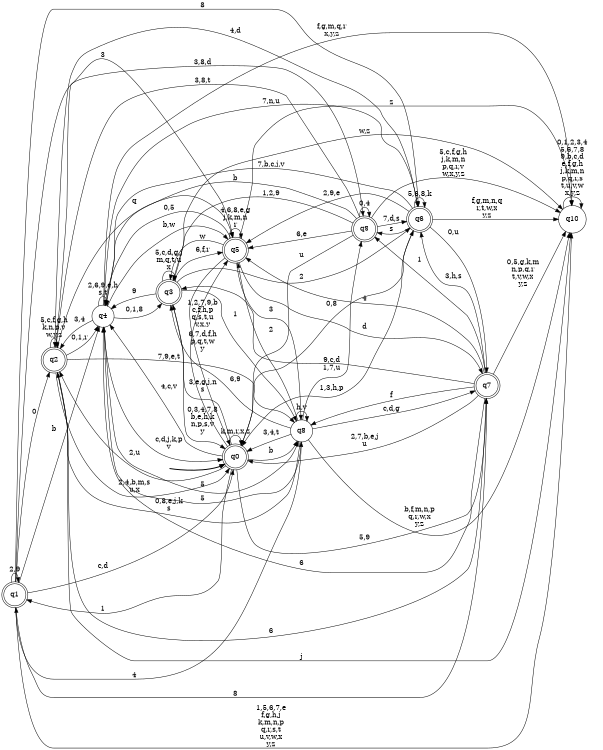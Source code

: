 digraph BlueStar {
__start0 [style = invis, shape = none, label = "", width = 0, height = 0];

rankdir=LR;
size="8,5";

s0 [style="rounded,filled", color="black", fillcolor="white" shape="doublecircle", label="q0"];
s1 [style="rounded,filled", color="black", fillcolor="white" shape="doublecircle", label="q1"];
s2 [style="rounded,filled", color="black", fillcolor="white" shape="doublecircle", label="q2"];
s3 [style="rounded,filled", color="black", fillcolor="white" shape="doublecircle", label="q3"];
s4 [style="filled", color="black", fillcolor="white" shape="circle", label="q4"];
s5 [style="rounded,filled", color="black", fillcolor="white" shape="doublecircle", label="q5"];
s6 [style="rounded,filled", color="black", fillcolor="white" shape="doublecircle", label="q6"];
s7 [style="rounded,filled", color="black", fillcolor="white" shape="doublecircle", label="q7"];
s8 [style="filled", color="black", fillcolor="white" shape="circle", label="q8"];
s9 [style="rounded,filled", color="black", fillcolor="white" shape="doublecircle", label="q9"];
s10 [style="filled", color="black", fillcolor="white" shape="circle", label="q10"];
subgraph cluster_main { 
	graph [pad=".75", ranksep="0.15", nodesep="0.15"];
	 style=invis; 
	__start0 -> s0 [penwidth=2];
}
s0 -> s0 [label="k,m,r,x,z"];
s0 -> s1 [label="1"];
s0 -> s2 [label="2,u"];
s0 -> s3 [label="3,e,g,j,n\ns"];
s0 -> s4 [label="4,c,v"];
s0 -> s5 [label="6,7,d,f,h\np,q,t,w\ny"];
s0 -> s6 [label="0,8"];
s0 -> s7 [label="5,9"];
s0 -> s8 [label="b"];
s1 -> s0 [label="c,d"];
s1 -> s1 [label="2,9"];
s1 -> s2 [label="0"];
s1 -> s4 [label="b"];
s1 -> s5 [label="3"];
s1 -> s6 [label="8"];
s1 -> s8 [label="4"];
s1 -> s10 [label="1,5,6,7,e\nf,g,h,j\nk,m,n,p\nq,r,s,t\nu,v,w,x\ny,z"];
s2 -> s0 [label="2,4,b,m,s\nu,x"];
s2 -> s2 [label="5,c,f,g,h\nk,n,p,v\nw,y,z"];
s2 -> s4 [label="0,1,r"];
s2 -> s5 [label="q"];
s2 -> s7 [label="6"];
s2 -> s8 [label="7,9,e,t"];
s2 -> s9 [label="3,8,d"];
s2 -> s10 [label="j"];
s3 -> s0 [label="0,3,4,7,8\nb,e,h,k\nn,p,s,v\ny"];
s3 -> s3 [label="5,c,d,g,j\nm,q,t,u\nx"];
s3 -> s4 [label="9"];
s3 -> s5 [label="6,f,r"];
s3 -> s6 [label="2"];
s3 -> s8 [label="1"];
s3 -> s10 [label="w,z"];
s4 -> s0 [label="c,d,j,k,p\nv"];
s4 -> s2 [label="3,4"];
s4 -> s3 [label="0,1,8"];
s4 -> s4 [label="2,6,9,e,h\ns,t"];
s4 -> s5 [label="b,w"];
s4 -> s6 [label="7,n,u"];
s4 -> s8 [label="5"];
s4 -> s10 [label="f,g,m,q,r\nx,y,z"];
s5 -> s0 [label="1,2,7,9,b\nc,f,h,p\nq,s,t,u\nv,x,y"];
s5 -> s3 [label="w"];
s5 -> s4 [label="0,5"];
s5 -> s5 [label="4,6,8,e,g\nj,k,m,n\nr"];
s5 -> s7 [label="d"];
s5 -> s8 [label="3"];
s5 -> s10 [label="z"];
s6 -> s0 [label="1,3,h,p"];
s6 -> s2 [label="4,d"];
s6 -> s4 [label="7,b,c,j,v"];
s6 -> s5 [label="2,9,e"];
s6 -> s6 [label="5,6,8,k"];
s6 -> s7 [label="0,u"];
s6 -> s9 [label="s"];
s6 -> s10 [label="f,g,m,n,q\nr,t,w,x\ny,z"];
s7 -> s0 [label="2,7,b,e,j\nu"];
s7 -> s1 [label="8"];
s7 -> s3 [label="9,c,d"];
s7 -> s4 [label="6"];
s7 -> s5 [label="4"];
s7 -> s6 [label="3,h,s"];
s7 -> s8 [label="f"];
s7 -> s9 [label="1"];
s7 -> s10 [label="0,5,g,k,m\nn,p,q,r\nt,v,w,x\ny,z"];
s8 -> s0 [label="3,4,t"];
s8 -> s2 [label="0,8,e,j,k\ns"];
s8 -> s3 [label="6,9"];
s8 -> s4 [label="5"];
s8 -> s5 [label="2"];
s8 -> s7 [label="c,d,g"];
s8 -> s8 [label="h,v"];
s8 -> s9 [label="1,7,u"];
s8 -> s10 [label="b,f,m,n,p\nq,r,w,x\ny,z"];
s9 -> s0 [label="u"];
s9 -> s2 [label="3,8,t"];
s9 -> s3 [label="1,2,9"];
s9 -> s4 [label="b"];
s9 -> s5 [label="6,e"];
s9 -> s6 [label="7,d,s"];
s9 -> s9 [label="0,4"];
s9 -> s10 [label="5,c,f,g,h\nj,k,m,n\np,q,r,v\nw,x,y,z"];
s10 -> s10 [label="0,1,2,3,4\n5,6,7,8\n9,b,c,d\ne,f,g,h\nj,k,m,n\np,q,r,s\nt,u,v,w\nx,y,z"];

}